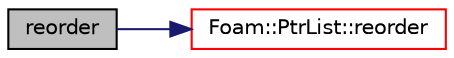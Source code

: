 digraph "reorder"
{
  bgcolor="transparent";
  edge [fontname="Helvetica",fontsize="10",labelfontname="Helvetica",labelfontsize="10"];
  node [fontname="Helvetica",fontsize="10",shape=record];
  rankdir="LR";
  Node1 [label="reorder",height=0.2,width=0.4,color="black", fillcolor="grey75", style="filled", fontcolor="black"];
  Node1 -> Node2 [color="midnightblue",fontsize="10",style="solid",fontname="Helvetica"];
  Node2 [label="Foam::PtrList::reorder",height=0.2,width=0.4,color="red",URL="$a02082.html#a7d239b46753df3dec8b986f9172316af",tooltip="Reorders elements. Ordering does not have to be done in. "];
}
